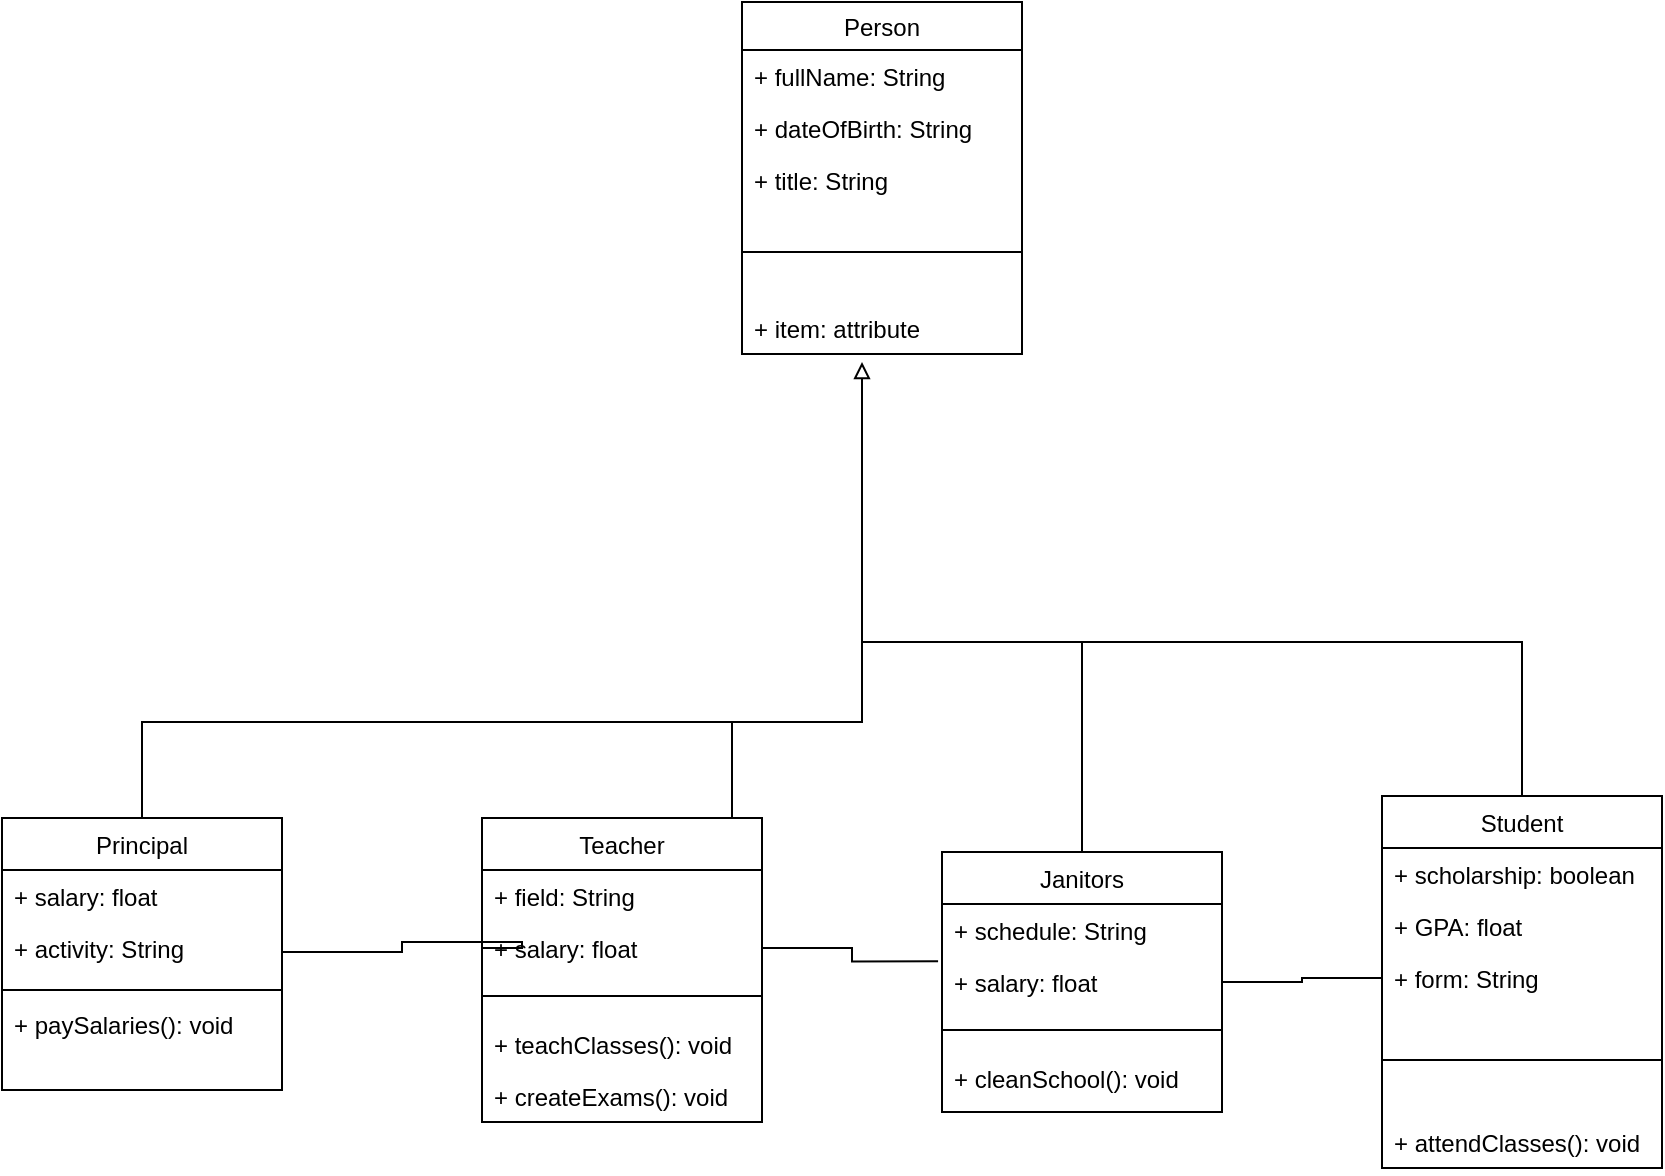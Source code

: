 <mxfile version="14.9.1" type="github">
  <diagram id="-rNBAsy77ClEbD6ODzVn" name="Page-1">
    <mxGraphModel dx="2607" dy="867" grid="1" gridSize="10" guides="1" tooltips="1" connect="1" arrows="1" fold="1" page="1" pageScale="1" pageWidth="850" pageHeight="1100" math="0" shadow="0">
      <root>
        <mxCell id="0" />
        <mxCell id="1" parent="0" />
        <mxCell id="0MdMD2CFPYfYI7Gz4Qaa-21" value="" style="edgeStyle=orthogonalEdgeStyle;rounded=0;orthogonalLoop=1;jettySize=auto;html=1;endArrow=none;endFill=0;exitX=0.5;exitY=0;exitDx=0;exitDy=0;" parent="1" source="0MdMD2CFPYfYI7Gz4Qaa-27" edge="1">
          <mxGeometry relative="1" as="geometry">
            <mxPoint x="200" y="220" as="sourcePoint" />
            <mxPoint x="370" y="420" as="targetPoint" />
            <Array as="points">
              <mxPoint x="60" y="420" />
            </Array>
          </mxGeometry>
        </mxCell>
        <mxCell id="0MdMD2CFPYfYI7Gz4Qaa-23" value="Person" style="swimlane;fontStyle=0;childLayout=stackLayout;horizontal=1;startSize=24;fillColor=none;horizontalStack=0;resizeParent=1;resizeParentMax=0;resizeLast=0;collapsible=1;marginBottom=0;" parent="1" vertex="1">
          <mxGeometry x="360" y="60" width="140" height="176" as="geometry" />
        </mxCell>
        <mxCell id="0MdMD2CFPYfYI7Gz4Qaa-24" value="+ fullName: String" style="text;strokeColor=none;fillColor=none;align=left;verticalAlign=top;spacingLeft=4;spacingRight=4;overflow=hidden;rotatable=0;points=[[0,0.5],[1,0.5]];portConstraint=eastwest;" parent="0MdMD2CFPYfYI7Gz4Qaa-23" vertex="1">
          <mxGeometry y="24" width="140" height="26" as="geometry" />
        </mxCell>
        <mxCell id="0MdMD2CFPYfYI7Gz4Qaa-25" value="+ dateOfBirth: String" style="text;strokeColor=none;fillColor=none;align=left;verticalAlign=top;spacingLeft=4;spacingRight=4;overflow=hidden;rotatable=0;points=[[0,0.5],[1,0.5]];portConstraint=eastwest;" parent="0MdMD2CFPYfYI7Gz4Qaa-23" vertex="1">
          <mxGeometry y="50" width="140" height="26" as="geometry" />
        </mxCell>
        <mxCell id="0MdMD2CFPYfYI7Gz4Qaa-26" value="+ title: String" style="text;strokeColor=none;fillColor=none;align=left;verticalAlign=top;spacingLeft=4;spacingRight=4;overflow=hidden;rotatable=0;points=[[0,0.5],[1,0.5]];portConstraint=eastwest;" parent="0MdMD2CFPYfYI7Gz4Qaa-23" vertex="1">
          <mxGeometry y="76" width="140" height="24" as="geometry" />
        </mxCell>
        <mxCell id="YqyMLRNjxrAKVGIEcSi7-2" value="" style="line;strokeWidth=1;fillColor=none;align=left;verticalAlign=middle;spacingTop=-1;spacingLeft=3;spacingRight=3;rotatable=0;labelPosition=right;points=[];portConstraint=eastwest;" vertex="1" parent="0MdMD2CFPYfYI7Gz4Qaa-23">
          <mxGeometry y="100" width="140" height="50" as="geometry" />
        </mxCell>
        <mxCell id="YqyMLRNjxrAKVGIEcSi7-4" value="+ item: attribute" style="text;strokeColor=none;fillColor=none;align=left;verticalAlign=top;spacingLeft=4;spacingRight=4;overflow=hidden;rotatable=0;points=[[0,0.5],[1,0.5]];portConstraint=eastwest;" vertex="1" parent="0MdMD2CFPYfYI7Gz4Qaa-23">
          <mxGeometry y="150" width="140" height="26" as="geometry" />
        </mxCell>
        <mxCell id="0MdMD2CFPYfYI7Gz4Qaa-27" value="Principal" style="swimlane;fontStyle=0;childLayout=stackLayout;horizontal=1;startSize=26;fillColor=none;horizontalStack=0;resizeParent=1;resizeParentMax=0;resizeLast=0;collapsible=1;marginBottom=0;" parent="1" vertex="1">
          <mxGeometry x="-10" y="468" width="140" height="136" as="geometry">
            <mxRectangle x="130" y="220" width="80" height="26" as="alternateBounds" />
          </mxGeometry>
        </mxCell>
        <mxCell id="0MdMD2CFPYfYI7Gz4Qaa-59" value="+ salary: float" style="text;strokeColor=none;fillColor=none;align=left;verticalAlign=top;spacingLeft=4;spacingRight=4;overflow=hidden;rotatable=0;points=[[0,0.5],[1,0.5]];portConstraint=eastwest;" parent="0MdMD2CFPYfYI7Gz4Qaa-27" vertex="1">
          <mxGeometry y="26" width="140" height="26" as="geometry" />
        </mxCell>
        <mxCell id="0MdMD2CFPYfYI7Gz4Qaa-28" value="+ activity: String&#xa;" style="text;strokeColor=none;fillColor=none;align=left;verticalAlign=top;spacingLeft=4;spacingRight=4;overflow=hidden;rotatable=0;points=[[0,0.5],[1,0.5]];portConstraint=eastwest;" parent="0MdMD2CFPYfYI7Gz4Qaa-27" vertex="1">
          <mxGeometry y="52" width="140" height="30" as="geometry" />
        </mxCell>
        <mxCell id="YqyMLRNjxrAKVGIEcSi7-5" value="" style="line;strokeWidth=1;fillColor=none;align=left;verticalAlign=middle;spacingTop=-1;spacingLeft=3;spacingRight=3;rotatable=0;labelPosition=right;points=[];portConstraint=eastwest;" vertex="1" parent="0MdMD2CFPYfYI7Gz4Qaa-27">
          <mxGeometry y="82" width="140" height="8" as="geometry" />
        </mxCell>
        <mxCell id="YqyMLRNjxrAKVGIEcSi7-8" value="+ paySalaries(): void" style="text;strokeColor=none;fillColor=none;align=left;verticalAlign=top;spacingLeft=4;spacingRight=4;overflow=hidden;rotatable=0;points=[[0,0.5],[1,0.5]];portConstraint=eastwest;" vertex="1" parent="0MdMD2CFPYfYI7Gz4Qaa-27">
          <mxGeometry y="90" width="140" height="46" as="geometry" />
        </mxCell>
        <mxCell id="0MdMD2CFPYfYI7Gz4Qaa-53" style="edgeStyle=orthogonalEdgeStyle;rounded=0;orthogonalLoop=1;jettySize=auto;html=1;exitX=0.75;exitY=0;exitDx=0;exitDy=0;endArrow=block;endFill=0;" parent="1" source="0MdMD2CFPYfYI7Gz4Qaa-43" edge="1">
          <mxGeometry relative="1" as="geometry">
            <Array as="points">
              <mxPoint x="355" y="420" />
              <mxPoint x="420" y="420" />
            </Array>
            <mxPoint x="420" y="240" as="targetPoint" />
          </mxGeometry>
        </mxCell>
        <mxCell id="0MdMD2CFPYfYI7Gz4Qaa-43" value="Teacher" style="swimlane;fontStyle=0;childLayout=stackLayout;horizontal=1;startSize=26;fillColor=none;horizontalStack=0;resizeParent=1;resizeParentMax=0;resizeLast=0;collapsible=1;marginBottom=0;" parent="1" vertex="1">
          <mxGeometry x="230" y="468" width="140" height="152" as="geometry" />
        </mxCell>
        <mxCell id="0MdMD2CFPYfYI7Gz4Qaa-44" value="+ field: String" style="text;strokeColor=none;fillColor=none;align=left;verticalAlign=top;spacingLeft=4;spacingRight=4;overflow=hidden;rotatable=0;points=[[0,0.5],[1,0.5]];portConstraint=eastwest;" parent="0MdMD2CFPYfYI7Gz4Qaa-43" vertex="1">
          <mxGeometry y="26" width="140" height="26" as="geometry" />
        </mxCell>
        <mxCell id="0MdMD2CFPYfYI7Gz4Qaa-45" value="+ salary: float" style="text;strokeColor=none;fillColor=none;align=left;verticalAlign=top;spacingLeft=4;spacingRight=4;overflow=hidden;rotatable=0;points=[[0,0.5],[1,0.5]];portConstraint=eastwest;" parent="0MdMD2CFPYfYI7Gz4Qaa-43" vertex="1">
          <mxGeometry y="52" width="140" height="26" as="geometry" />
        </mxCell>
        <mxCell id="YqyMLRNjxrAKVGIEcSi7-10" value="" style="line;strokeWidth=1;fillColor=none;align=left;verticalAlign=middle;spacingTop=-1;spacingLeft=3;spacingRight=3;rotatable=0;labelPosition=right;points=[];portConstraint=eastwest;" vertex="1" parent="0MdMD2CFPYfYI7Gz4Qaa-43">
          <mxGeometry y="78" width="140" height="22" as="geometry" />
        </mxCell>
        <mxCell id="YqyMLRNjxrAKVGIEcSi7-11" value="+ teachClasses(): void" style="text;strokeColor=none;fillColor=none;align=left;verticalAlign=top;spacingLeft=4;spacingRight=4;overflow=hidden;rotatable=0;points=[[0,0.5],[1,0.5]];portConstraint=eastwest;" vertex="1" parent="0MdMD2CFPYfYI7Gz4Qaa-43">
          <mxGeometry y="100" width="140" height="26" as="geometry" />
        </mxCell>
        <mxCell id="YqyMLRNjxrAKVGIEcSi7-13" value="+ createExams(): void" style="text;strokeColor=none;fillColor=none;align=left;verticalAlign=top;spacingLeft=4;spacingRight=4;overflow=hidden;rotatable=0;points=[[0,0.5],[1,0.5]];portConstraint=eastwest;" vertex="1" parent="0MdMD2CFPYfYI7Gz4Qaa-43">
          <mxGeometry y="126" width="140" height="26" as="geometry" />
        </mxCell>
        <mxCell id="0MdMD2CFPYfYI7Gz4Qaa-52" style="edgeStyle=orthogonalEdgeStyle;rounded=0;orthogonalLoop=1;jettySize=auto;html=1;endArrow=none;endFill=0;" parent="1" source="0MdMD2CFPYfYI7Gz4Qaa-47" edge="1">
          <mxGeometry relative="1" as="geometry">
            <Array as="points">
              <mxPoint x="750" y="380" />
            </Array>
            <mxPoint x="500" y="380" as="targetPoint" />
          </mxGeometry>
        </mxCell>
        <mxCell id="0MdMD2CFPYfYI7Gz4Qaa-47" value="Student" style="swimlane;fontStyle=0;childLayout=stackLayout;horizontal=1;startSize=26;fillColor=none;horizontalStack=0;resizeParent=1;resizeParentMax=0;resizeLast=0;collapsible=1;marginBottom=0;" parent="1" vertex="1">
          <mxGeometry x="680" y="457" width="140" height="186" as="geometry" />
        </mxCell>
        <mxCell id="0MdMD2CFPYfYI7Gz4Qaa-48" value="+ scholarship: boolean" style="text;strokeColor=none;fillColor=none;align=left;verticalAlign=top;spacingLeft=4;spacingRight=4;overflow=hidden;rotatable=0;points=[[0,0.5],[1,0.5]];portConstraint=eastwest;" parent="0MdMD2CFPYfYI7Gz4Qaa-47" vertex="1">
          <mxGeometry y="26" width="140" height="26" as="geometry" />
        </mxCell>
        <mxCell id="0MdMD2CFPYfYI7Gz4Qaa-49" value="+ GPA: float" style="text;strokeColor=none;fillColor=none;align=left;verticalAlign=top;spacingLeft=4;spacingRight=4;overflow=hidden;rotatable=0;points=[[0,0.5],[1,0.5]];portConstraint=eastwest;" parent="0MdMD2CFPYfYI7Gz4Qaa-47" vertex="1">
          <mxGeometry y="52" width="140" height="26" as="geometry" />
        </mxCell>
        <mxCell id="0MdMD2CFPYfYI7Gz4Qaa-50" value="+ form: String" style="text;strokeColor=none;fillColor=none;align=left;verticalAlign=top;spacingLeft=4;spacingRight=4;overflow=hidden;rotatable=0;points=[[0,0.5],[1,0.5]];portConstraint=eastwest;" parent="0MdMD2CFPYfYI7Gz4Qaa-47" vertex="1">
          <mxGeometry y="78" width="140" height="26" as="geometry" />
        </mxCell>
        <mxCell id="YqyMLRNjxrAKVGIEcSi7-1" value="" style="line;strokeWidth=1;fillColor=none;align=left;verticalAlign=middle;spacingTop=-1;spacingLeft=3;spacingRight=3;rotatable=0;labelPosition=right;points=[];portConstraint=eastwest;" vertex="1" parent="0MdMD2CFPYfYI7Gz4Qaa-47">
          <mxGeometry y="104" width="140" height="56" as="geometry" />
        </mxCell>
        <mxCell id="YqyMLRNjxrAKVGIEcSi7-12" value="+ attendClasses(): void" style="text;strokeColor=none;fillColor=none;align=left;verticalAlign=top;spacingLeft=4;spacingRight=4;overflow=hidden;rotatable=0;points=[[0,0.5],[1,0.5]];portConstraint=eastwest;" vertex="1" parent="0MdMD2CFPYfYI7Gz4Qaa-47">
          <mxGeometry y="160" width="140" height="26" as="geometry" />
        </mxCell>
        <mxCell id="0MdMD2CFPYfYI7Gz4Qaa-58" style="edgeStyle=orthogonalEdgeStyle;rounded=0;orthogonalLoop=1;jettySize=auto;html=1;endArrow=none;endFill=0;" parent="1" source="0MdMD2CFPYfYI7Gz4Qaa-54" edge="1">
          <mxGeometry relative="1" as="geometry">
            <mxPoint x="420" y="380" as="targetPoint" />
            <Array as="points">
              <mxPoint x="530" y="380" />
            </Array>
          </mxGeometry>
        </mxCell>
        <mxCell id="0MdMD2CFPYfYI7Gz4Qaa-54" value="Janitors" style="swimlane;fontStyle=0;childLayout=stackLayout;horizontal=1;startSize=26;fillColor=none;horizontalStack=0;resizeParent=1;resizeParentMax=0;resizeLast=0;collapsible=1;marginBottom=0;" parent="1" vertex="1">
          <mxGeometry x="460" y="485" width="140" height="130" as="geometry" />
        </mxCell>
        <mxCell id="0MdMD2CFPYfYI7Gz4Qaa-55" value="+ schedule: String" style="text;strokeColor=none;fillColor=none;align=left;verticalAlign=top;spacingLeft=4;spacingRight=4;overflow=hidden;rotatable=0;points=[[0,0.5],[1,0.5]];portConstraint=eastwest;" parent="0MdMD2CFPYfYI7Gz4Qaa-54" vertex="1">
          <mxGeometry y="26" width="140" height="26" as="geometry" />
        </mxCell>
        <mxCell id="0MdMD2CFPYfYI7Gz4Qaa-56" value="+ salary: float" style="text;strokeColor=none;fillColor=none;align=left;verticalAlign=top;spacingLeft=4;spacingRight=4;overflow=hidden;rotatable=0;points=[[0,0.5],[1,0.5]];portConstraint=eastwest;" parent="0MdMD2CFPYfYI7Gz4Qaa-54" vertex="1">
          <mxGeometry y="52" width="140" height="26" as="geometry" />
        </mxCell>
        <mxCell id="YqyMLRNjxrAKVGIEcSi7-6" value="" style="line;strokeWidth=1;fillColor=none;align=left;verticalAlign=middle;spacingTop=-1;spacingLeft=3;spacingRight=3;rotatable=0;labelPosition=right;points=[];portConstraint=eastwest;" vertex="1" parent="0MdMD2CFPYfYI7Gz4Qaa-54">
          <mxGeometry y="78" width="140" height="22" as="geometry" />
        </mxCell>
        <mxCell id="YqyMLRNjxrAKVGIEcSi7-7" value="+ cleanSchool(): void" style="text;strokeColor=none;fillColor=none;align=left;verticalAlign=top;spacingLeft=4;spacingRight=4;overflow=hidden;rotatable=0;points=[[0,0.5],[1,0.5]];portConstraint=eastwest;" vertex="1" parent="0MdMD2CFPYfYI7Gz4Qaa-54">
          <mxGeometry y="100" width="140" height="30" as="geometry" />
        </mxCell>
        <mxCell id="YqyMLRNjxrAKVGIEcSi7-16" style="edgeStyle=orthogonalEdgeStyle;rounded=0;orthogonalLoop=1;jettySize=auto;html=1;entryX=0;entryY=0.5;entryDx=0;entryDy=0;endArrow=none;endFill=0;" edge="1" parent="1" source="0MdMD2CFPYfYI7Gz4Qaa-28" target="0MdMD2CFPYfYI7Gz4Qaa-45">
          <mxGeometry relative="1" as="geometry">
            <Array as="points">
              <mxPoint x="190" y="535" />
              <mxPoint x="190" y="530" />
              <mxPoint x="250" y="530" />
            </Array>
          </mxGeometry>
        </mxCell>
        <mxCell id="YqyMLRNjxrAKVGIEcSi7-17" value="" style="edgeStyle=orthogonalEdgeStyle;rounded=0;orthogonalLoop=1;jettySize=auto;html=1;endArrow=none;endFill=0;entryX=-0.014;entryY=0.103;entryDx=0;entryDy=0;entryPerimeter=0;" edge="1" parent="1" source="0MdMD2CFPYfYI7Gz4Qaa-45" target="0MdMD2CFPYfYI7Gz4Qaa-56">
          <mxGeometry relative="1" as="geometry" />
        </mxCell>
        <mxCell id="YqyMLRNjxrAKVGIEcSi7-18" value="" style="edgeStyle=orthogonalEdgeStyle;rounded=0;orthogonalLoop=1;jettySize=auto;html=1;endArrow=none;endFill=0;entryX=0;entryY=0.5;entryDx=0;entryDy=0;" edge="1" parent="1" source="0MdMD2CFPYfYI7Gz4Qaa-56" target="0MdMD2CFPYfYI7Gz4Qaa-50">
          <mxGeometry relative="1" as="geometry" />
        </mxCell>
      </root>
    </mxGraphModel>
  </diagram>
</mxfile>
